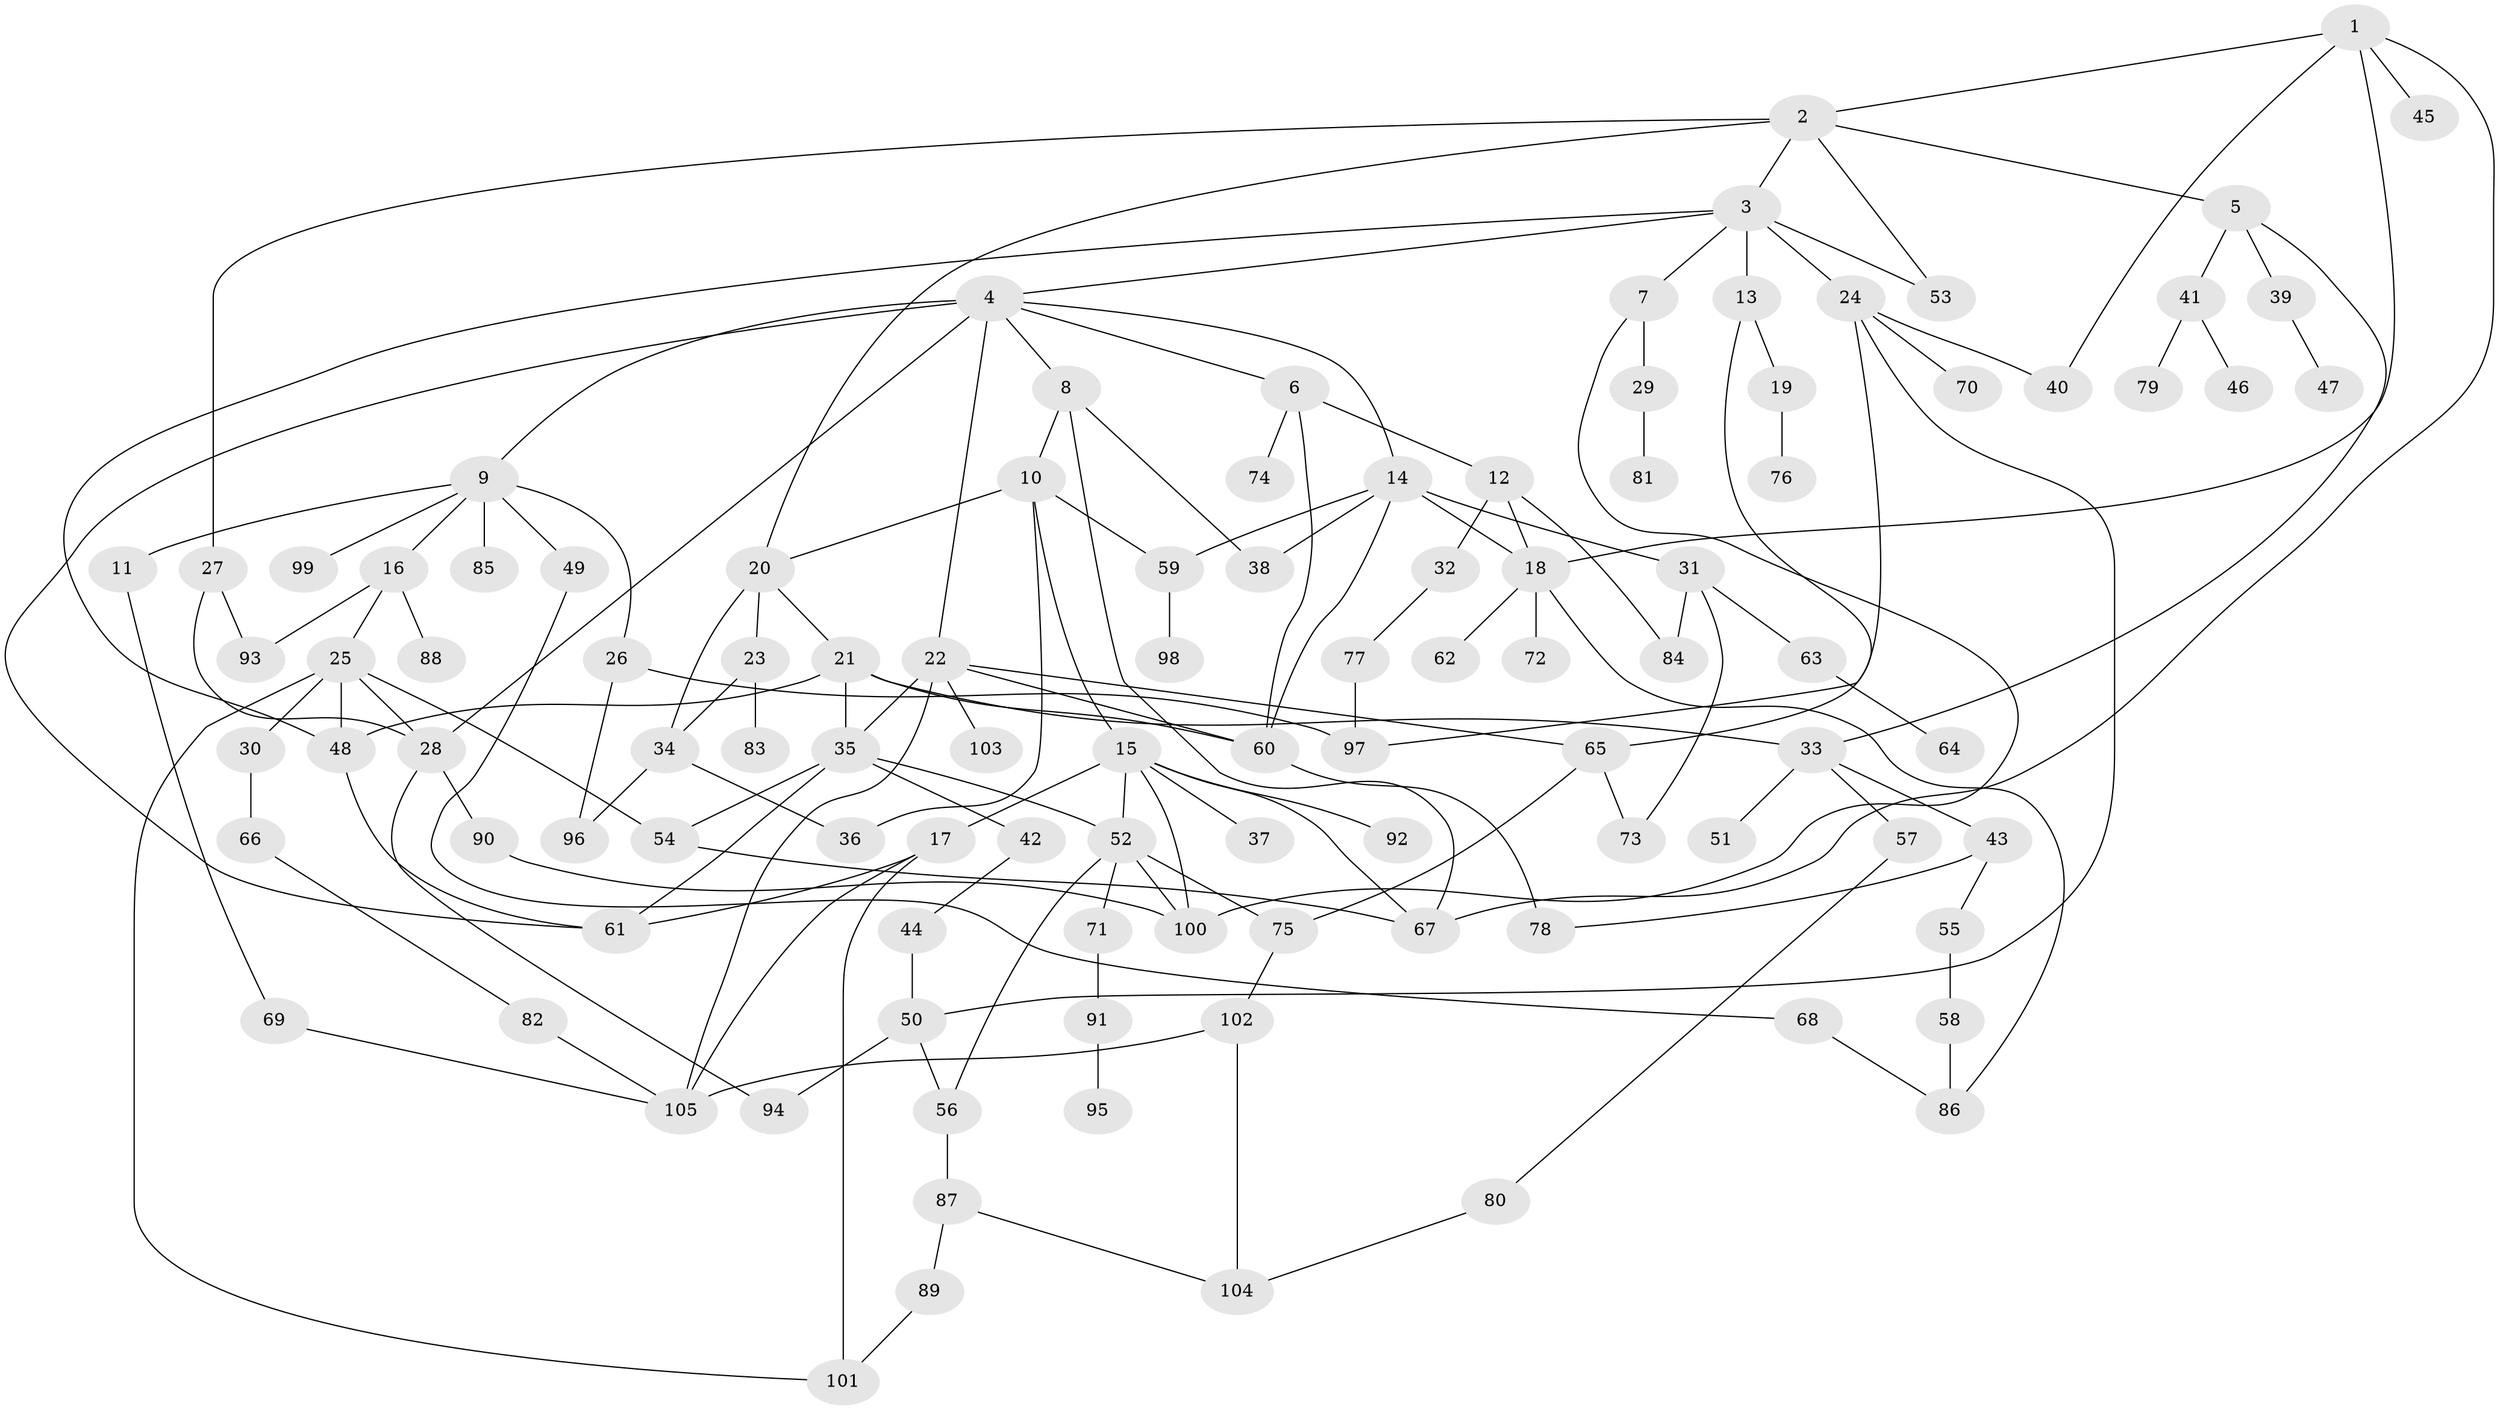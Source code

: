 // coarse degree distribution, {10: 0.019230769230769232, 14: 0.019230769230769232, 4: 0.1346153846153846, 3: 0.1346153846153846, 6: 0.057692307692307696, 5: 0.057692307692307696, 9: 0.057692307692307696, 8: 0.038461538461538464, 7: 0.038461538461538464, 2: 0.23076923076923078, 1: 0.21153846153846154}
// Generated by graph-tools (version 1.1) at 2025/16/03/04/25 18:16:48]
// undirected, 105 vertices, 155 edges
graph export_dot {
graph [start="1"]
  node [color=gray90,style=filled];
  1;
  2;
  3;
  4;
  5;
  6;
  7;
  8;
  9;
  10;
  11;
  12;
  13;
  14;
  15;
  16;
  17;
  18;
  19;
  20;
  21;
  22;
  23;
  24;
  25;
  26;
  27;
  28;
  29;
  30;
  31;
  32;
  33;
  34;
  35;
  36;
  37;
  38;
  39;
  40;
  41;
  42;
  43;
  44;
  45;
  46;
  47;
  48;
  49;
  50;
  51;
  52;
  53;
  54;
  55;
  56;
  57;
  58;
  59;
  60;
  61;
  62;
  63;
  64;
  65;
  66;
  67;
  68;
  69;
  70;
  71;
  72;
  73;
  74;
  75;
  76;
  77;
  78;
  79;
  80;
  81;
  82;
  83;
  84;
  85;
  86;
  87;
  88;
  89;
  90;
  91;
  92;
  93;
  94;
  95;
  96;
  97;
  98;
  99;
  100;
  101;
  102;
  103;
  104;
  105;
  1 -- 2;
  1 -- 45;
  1 -- 18;
  1 -- 40;
  1 -- 67;
  2 -- 3;
  2 -- 5;
  2 -- 27;
  2 -- 20;
  2 -- 53;
  3 -- 4;
  3 -- 7;
  3 -- 13;
  3 -- 24;
  3 -- 53;
  3 -- 48;
  4 -- 6;
  4 -- 8;
  4 -- 9;
  4 -- 14;
  4 -- 22;
  4 -- 61;
  4 -- 28;
  5 -- 33;
  5 -- 39;
  5 -- 41;
  6 -- 12;
  6 -- 74;
  6 -- 60;
  7 -- 29;
  7 -- 100;
  8 -- 10;
  8 -- 38;
  8 -- 67;
  9 -- 11;
  9 -- 16;
  9 -- 26;
  9 -- 49;
  9 -- 85;
  9 -- 99;
  10 -- 15;
  10 -- 20;
  10 -- 59;
  10 -- 36;
  11 -- 69;
  12 -- 32;
  12 -- 84;
  12 -- 18;
  13 -- 19;
  13 -- 65;
  14 -- 18;
  14 -- 31;
  14 -- 60;
  14 -- 38;
  14 -- 59;
  15 -- 17;
  15 -- 37;
  15 -- 67;
  15 -- 92;
  15 -- 100;
  15 -- 52;
  16 -- 25;
  16 -- 88;
  16 -- 93;
  17 -- 105;
  17 -- 101;
  17 -- 61;
  18 -- 62;
  18 -- 72;
  18 -- 86;
  19 -- 76;
  20 -- 21;
  20 -- 23;
  20 -- 34;
  21 -- 48;
  21 -- 35;
  21 -- 60;
  21 -- 33;
  22 -- 35;
  22 -- 103;
  22 -- 65;
  22 -- 105;
  22 -- 60;
  23 -- 34;
  23 -- 83;
  24 -- 40;
  24 -- 50;
  24 -- 70;
  24 -- 97;
  25 -- 30;
  25 -- 48;
  25 -- 101;
  25 -- 28;
  25 -- 54;
  26 -- 96;
  26 -- 97;
  27 -- 28;
  27 -- 93;
  28 -- 90;
  28 -- 94;
  29 -- 81;
  30 -- 66;
  31 -- 63;
  31 -- 73;
  31 -- 84;
  32 -- 77;
  33 -- 43;
  33 -- 51;
  33 -- 57;
  34 -- 36;
  34 -- 96;
  35 -- 42;
  35 -- 52;
  35 -- 54;
  35 -- 61;
  39 -- 47;
  41 -- 46;
  41 -- 79;
  42 -- 44;
  43 -- 55;
  43 -- 78;
  44 -- 50;
  48 -- 61;
  49 -- 68;
  50 -- 56;
  50 -- 94;
  52 -- 71;
  52 -- 75;
  52 -- 56;
  52 -- 100;
  54 -- 67;
  55 -- 58;
  56 -- 87;
  57 -- 80;
  58 -- 86;
  59 -- 98;
  60 -- 78;
  63 -- 64;
  65 -- 73;
  65 -- 75;
  66 -- 82;
  68 -- 86;
  69 -- 105;
  71 -- 91;
  75 -- 102;
  77 -- 97;
  80 -- 104;
  82 -- 105;
  87 -- 89;
  87 -- 104;
  89 -- 101;
  90 -- 100;
  91 -- 95;
  102 -- 105;
  102 -- 104;
}
